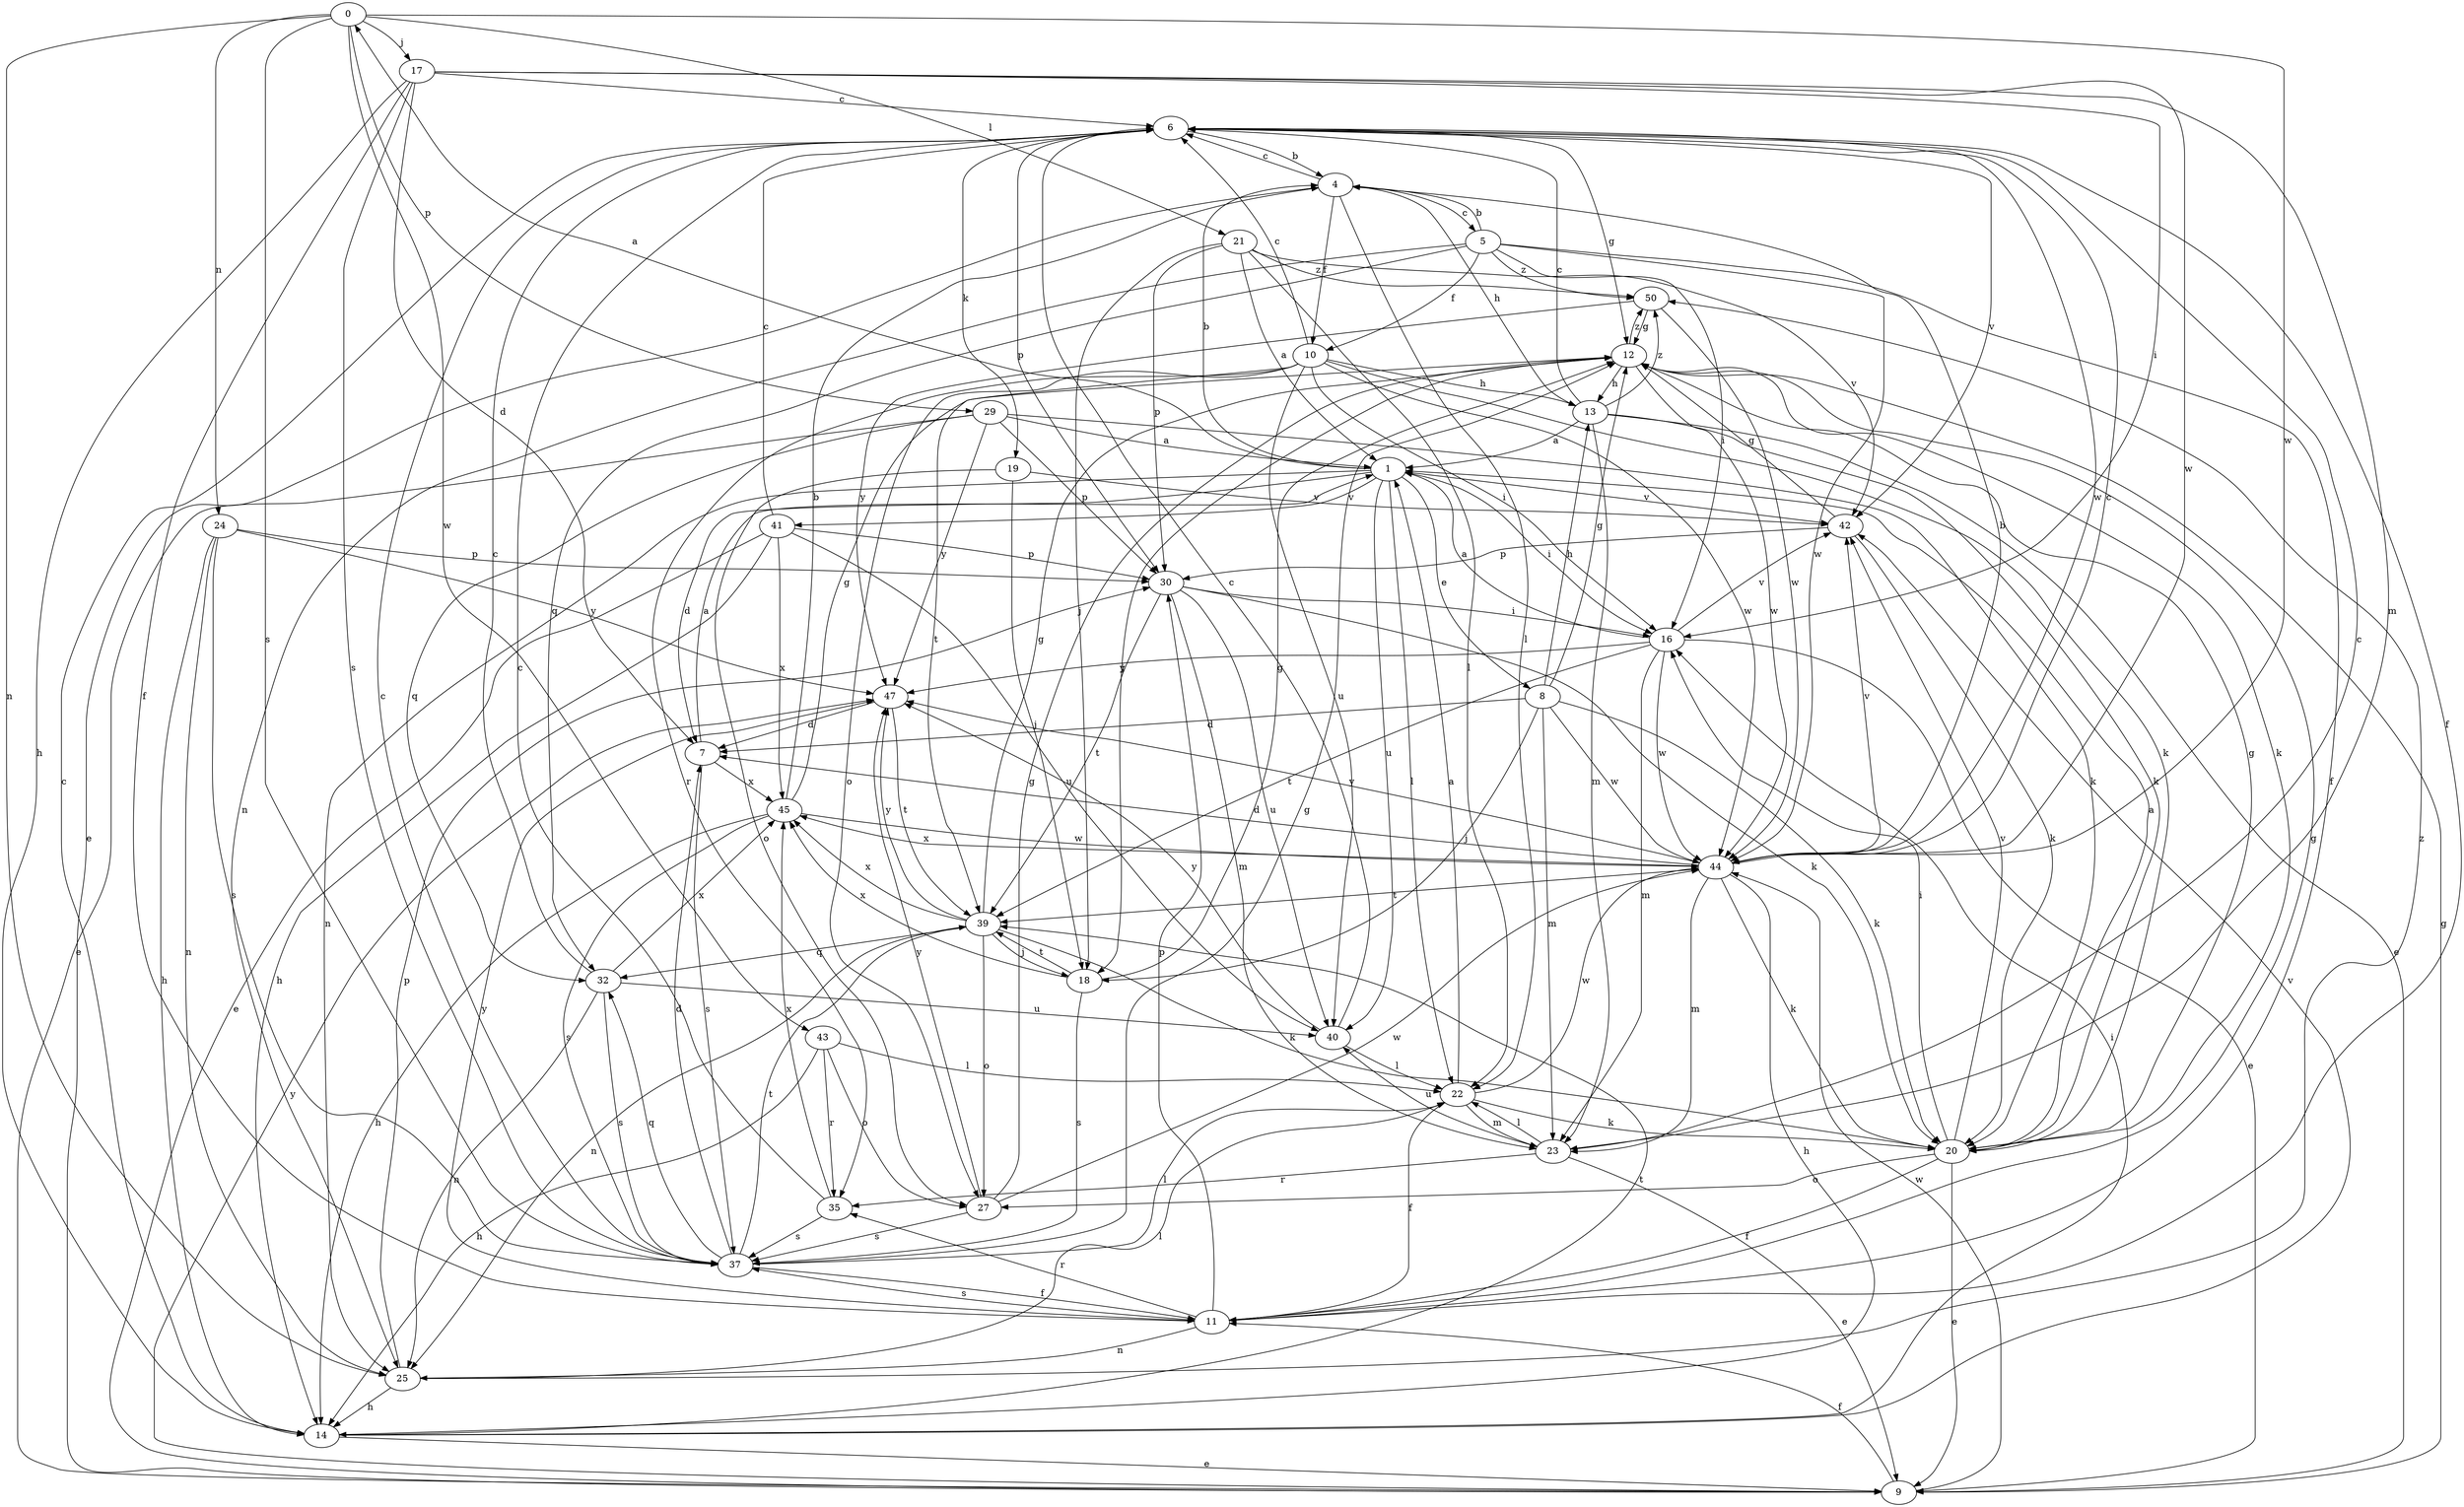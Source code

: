 strict digraph  {
0;
1;
4;
5;
6;
7;
8;
9;
10;
11;
12;
13;
14;
16;
17;
18;
19;
20;
21;
22;
23;
24;
25;
27;
29;
30;
32;
35;
37;
39;
40;
41;
42;
43;
44;
45;
47;
50;
0 -> 17  [label=j];
0 -> 21  [label=l];
0 -> 24  [label=n];
0 -> 25  [label=n];
0 -> 29  [label=p];
0 -> 37  [label=s];
0 -> 43  [label=w];
0 -> 44  [label=w];
1 -> 0  [label=a];
1 -> 4  [label=b];
1 -> 7  [label=d];
1 -> 8  [label=e];
1 -> 16  [label=i];
1 -> 22  [label=l];
1 -> 25  [label=n];
1 -> 40  [label=u];
1 -> 41  [label=v];
1 -> 42  [label=v];
4 -> 5  [label=c];
4 -> 6  [label=c];
4 -> 9  [label=e];
4 -> 10  [label=f];
4 -> 13  [label=h];
4 -> 22  [label=l];
5 -> 4  [label=b];
5 -> 10  [label=f];
5 -> 11  [label=f];
5 -> 16  [label=i];
5 -> 25  [label=n];
5 -> 32  [label=q];
5 -> 44  [label=w];
5 -> 50  [label=z];
6 -> 4  [label=b];
6 -> 11  [label=f];
6 -> 12  [label=g];
6 -> 19  [label=k];
6 -> 30  [label=p];
6 -> 42  [label=v];
6 -> 44  [label=w];
7 -> 1  [label=a];
7 -> 37  [label=s];
7 -> 45  [label=x];
8 -> 7  [label=d];
8 -> 12  [label=g];
8 -> 13  [label=h];
8 -> 18  [label=j];
8 -> 20  [label=k];
8 -> 23  [label=m];
8 -> 44  [label=w];
9 -> 11  [label=f];
9 -> 12  [label=g];
9 -> 44  [label=w];
9 -> 47  [label=y];
10 -> 6  [label=c];
10 -> 13  [label=h];
10 -> 16  [label=i];
10 -> 20  [label=k];
10 -> 27  [label=o];
10 -> 35  [label=r];
10 -> 39  [label=t];
10 -> 40  [label=u];
10 -> 44  [label=w];
11 -> 12  [label=g];
11 -> 25  [label=n];
11 -> 30  [label=p];
11 -> 35  [label=r];
11 -> 37  [label=s];
11 -> 47  [label=y];
12 -> 13  [label=h];
12 -> 18  [label=j];
12 -> 20  [label=k];
12 -> 44  [label=w];
12 -> 50  [label=z];
13 -> 1  [label=a];
13 -> 6  [label=c];
13 -> 9  [label=e];
13 -> 20  [label=k];
13 -> 23  [label=m];
13 -> 50  [label=z];
14 -> 6  [label=c];
14 -> 9  [label=e];
14 -> 16  [label=i];
14 -> 39  [label=t];
14 -> 42  [label=v];
16 -> 1  [label=a];
16 -> 9  [label=e];
16 -> 23  [label=m];
16 -> 39  [label=t];
16 -> 42  [label=v];
16 -> 44  [label=w];
16 -> 47  [label=y];
17 -> 6  [label=c];
17 -> 7  [label=d];
17 -> 11  [label=f];
17 -> 14  [label=h];
17 -> 16  [label=i];
17 -> 23  [label=m];
17 -> 37  [label=s];
17 -> 44  [label=w];
18 -> 12  [label=g];
18 -> 37  [label=s];
18 -> 39  [label=t];
18 -> 45  [label=x];
19 -> 18  [label=j];
19 -> 27  [label=o];
19 -> 42  [label=v];
20 -> 1  [label=a];
20 -> 9  [label=e];
20 -> 11  [label=f];
20 -> 12  [label=g];
20 -> 16  [label=i];
20 -> 27  [label=o];
20 -> 42  [label=v];
21 -> 1  [label=a];
21 -> 18  [label=j];
21 -> 22  [label=l];
21 -> 30  [label=p];
21 -> 42  [label=v];
21 -> 50  [label=z];
22 -> 1  [label=a];
22 -> 11  [label=f];
22 -> 20  [label=k];
22 -> 23  [label=m];
22 -> 44  [label=w];
23 -> 6  [label=c];
23 -> 9  [label=e];
23 -> 22  [label=l];
23 -> 35  [label=r];
23 -> 40  [label=u];
24 -> 14  [label=h];
24 -> 25  [label=n];
24 -> 30  [label=p];
24 -> 37  [label=s];
24 -> 47  [label=y];
25 -> 14  [label=h];
25 -> 22  [label=l];
25 -> 30  [label=p];
25 -> 50  [label=z];
27 -> 12  [label=g];
27 -> 37  [label=s];
27 -> 44  [label=w];
27 -> 47  [label=y];
29 -> 1  [label=a];
29 -> 9  [label=e];
29 -> 20  [label=k];
29 -> 30  [label=p];
29 -> 32  [label=q];
29 -> 47  [label=y];
30 -> 16  [label=i];
30 -> 20  [label=k];
30 -> 23  [label=m];
30 -> 39  [label=t];
30 -> 40  [label=u];
32 -> 6  [label=c];
32 -> 25  [label=n];
32 -> 37  [label=s];
32 -> 40  [label=u];
32 -> 45  [label=x];
35 -> 6  [label=c];
35 -> 37  [label=s];
35 -> 45  [label=x];
37 -> 6  [label=c];
37 -> 7  [label=d];
37 -> 11  [label=f];
37 -> 12  [label=g];
37 -> 22  [label=l];
37 -> 32  [label=q];
37 -> 39  [label=t];
39 -> 12  [label=g];
39 -> 18  [label=j];
39 -> 20  [label=k];
39 -> 25  [label=n];
39 -> 27  [label=o];
39 -> 32  [label=q];
39 -> 45  [label=x];
39 -> 47  [label=y];
40 -> 6  [label=c];
40 -> 22  [label=l];
40 -> 47  [label=y];
41 -> 6  [label=c];
41 -> 9  [label=e];
41 -> 14  [label=h];
41 -> 30  [label=p];
41 -> 40  [label=u];
41 -> 45  [label=x];
42 -> 12  [label=g];
42 -> 20  [label=k];
42 -> 30  [label=p];
43 -> 14  [label=h];
43 -> 22  [label=l];
43 -> 27  [label=o];
43 -> 35  [label=r];
44 -> 4  [label=b];
44 -> 6  [label=c];
44 -> 7  [label=d];
44 -> 14  [label=h];
44 -> 20  [label=k];
44 -> 23  [label=m];
44 -> 39  [label=t];
44 -> 42  [label=v];
44 -> 45  [label=x];
44 -> 47  [label=y];
45 -> 4  [label=b];
45 -> 12  [label=g];
45 -> 14  [label=h];
45 -> 37  [label=s];
45 -> 44  [label=w];
47 -> 7  [label=d];
47 -> 39  [label=t];
50 -> 12  [label=g];
50 -> 44  [label=w];
50 -> 47  [label=y];
}
